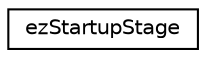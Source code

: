 digraph "Graphical Class Hierarchy"
{
 // LATEX_PDF_SIZE
  edge [fontname="Helvetica",fontsize="10",labelfontname="Helvetica",labelfontsize="10"];
  node [fontname="Helvetica",fontsize="10",shape=record];
  rankdir="LR";
  Node0 [label="ezStartupStage",height=0.2,width=0.4,color="black", fillcolor="white", style="filled",URL="$d6/d1b/structez_startup_stage.htm",tooltip="Describes the different stages during startup and shutdown."];
}
